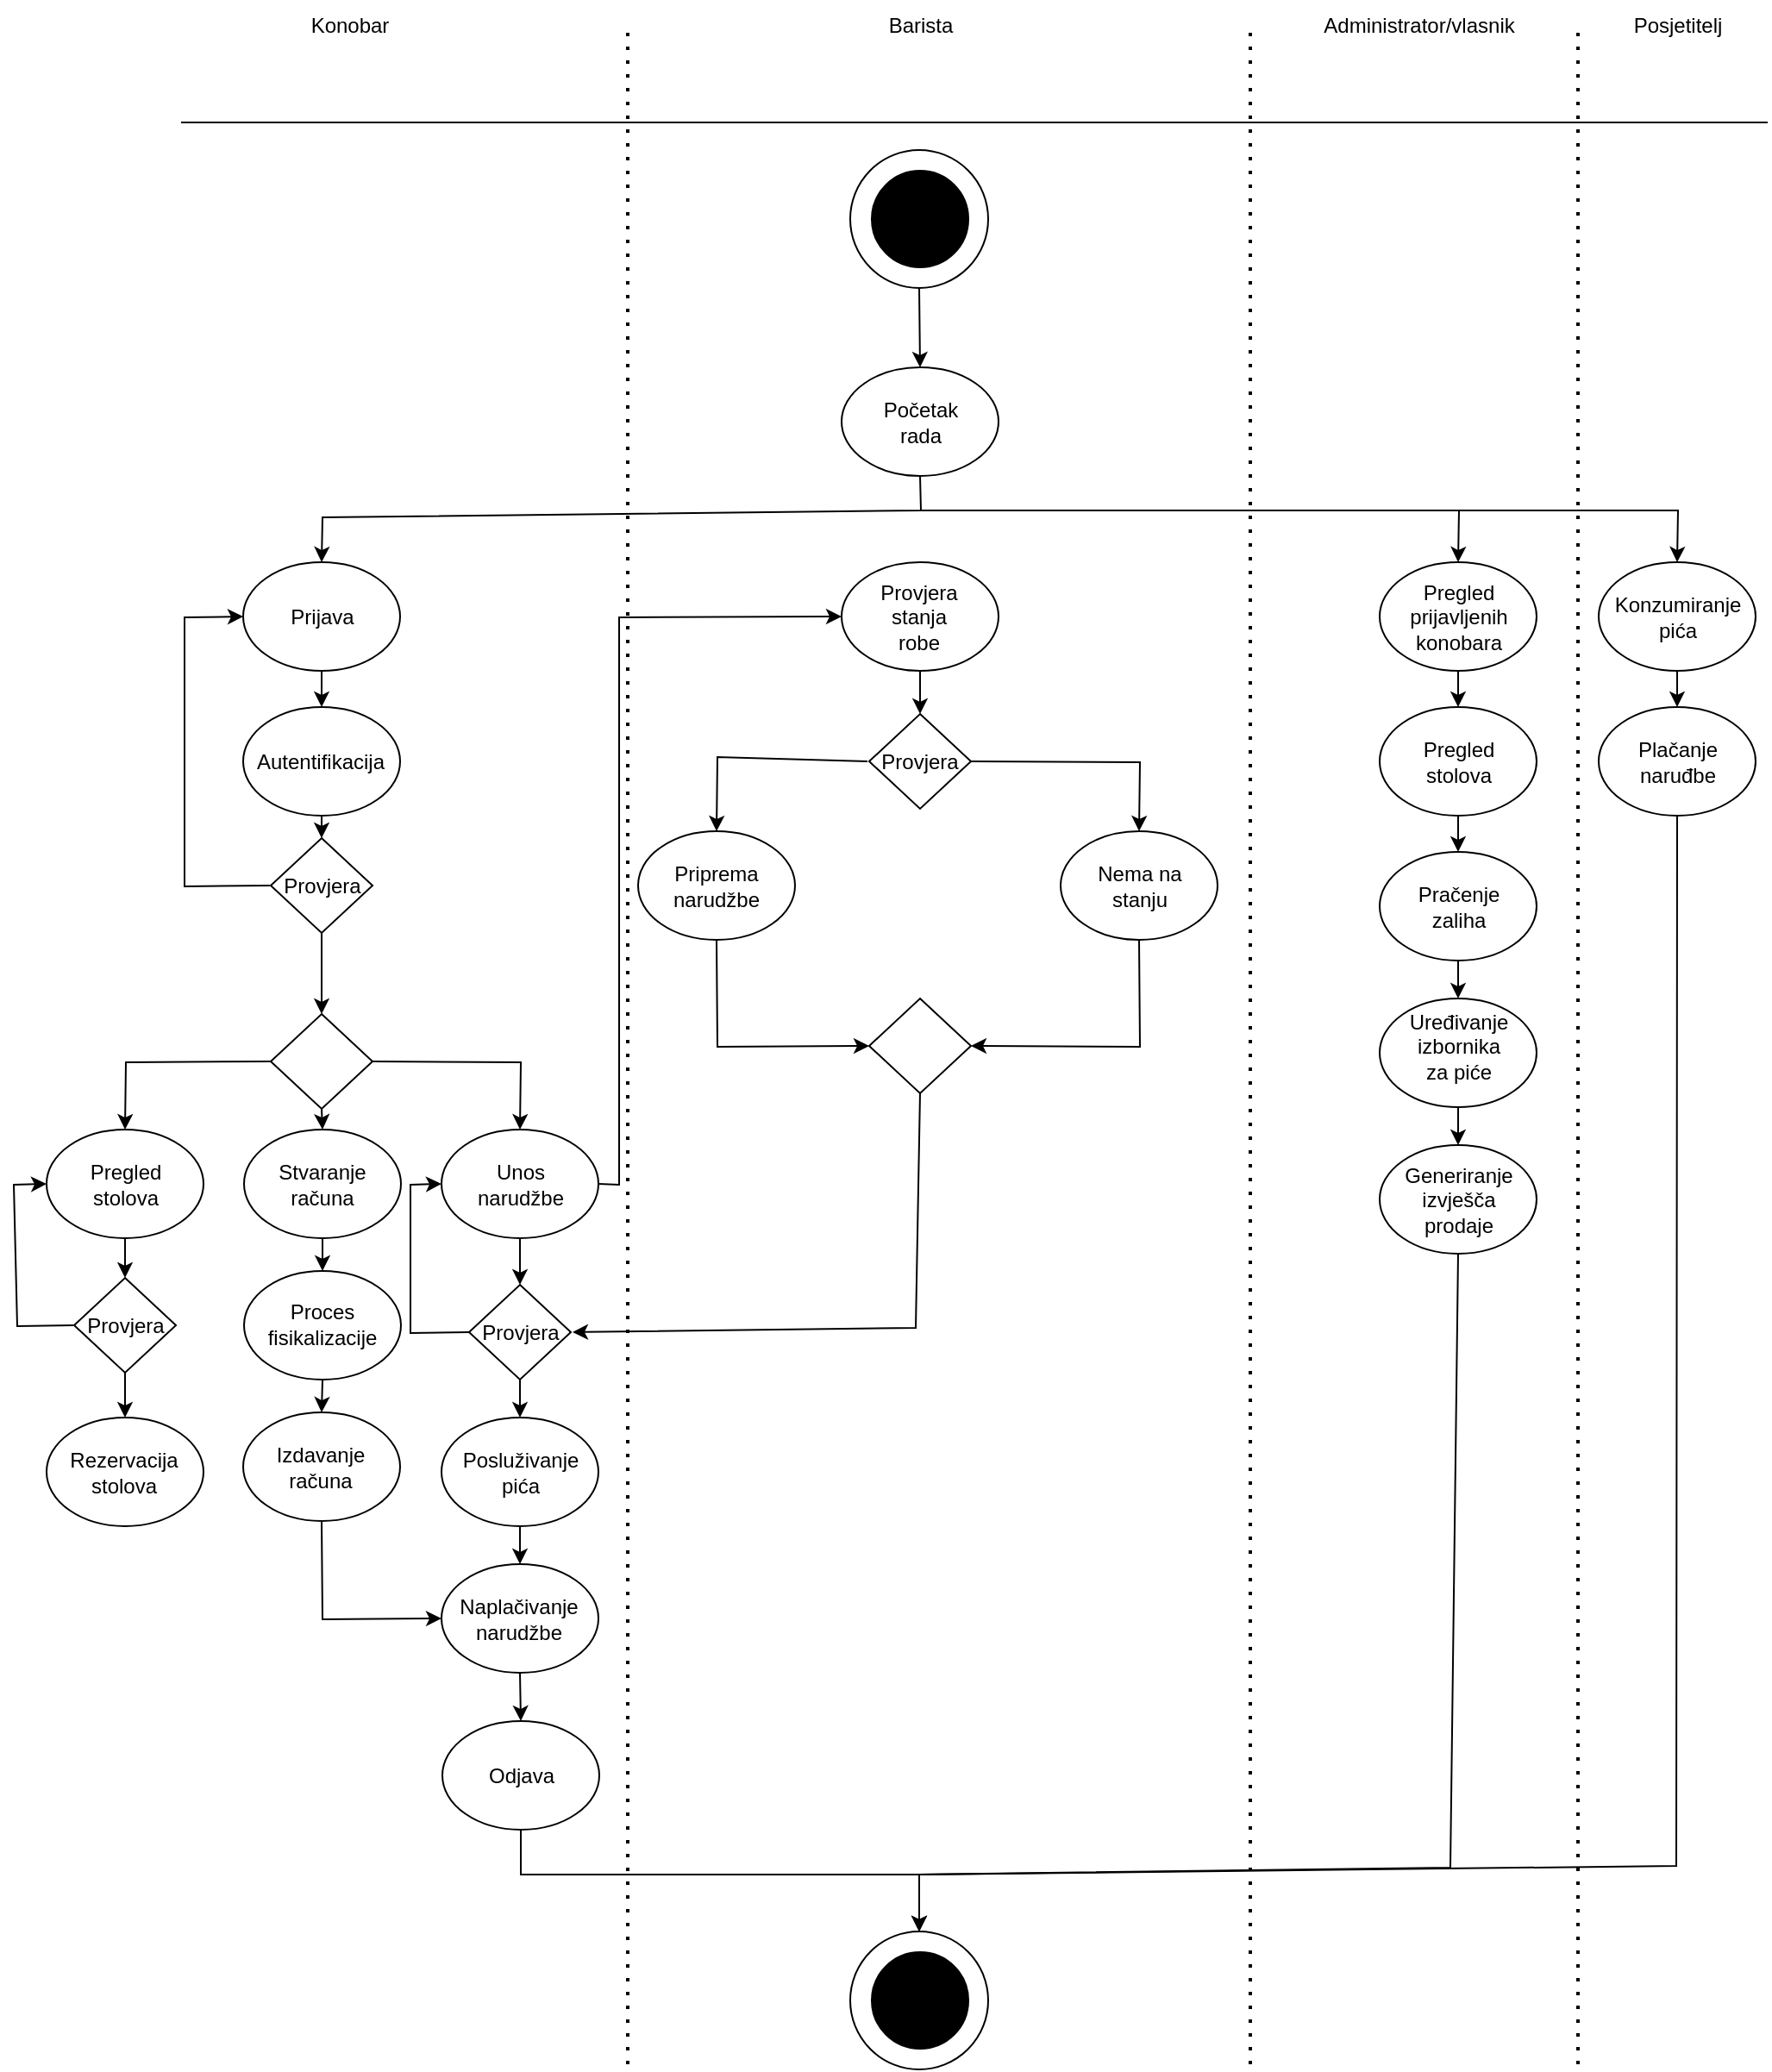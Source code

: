 <mxfile version="21.4.0" type="device">
  <diagram name="Page-1" id="nlm-1sGIr4nwv9oytvEL">
    <mxGraphModel dx="2550" dy="1275" grid="0" gridSize="10" guides="1" tooltips="1" connect="1" arrows="1" fold="1" page="0" pageScale="1" pageWidth="850" pageHeight="1100" math="0" shadow="0">
      <root>
        <mxCell id="0" />
        <mxCell id="1" parent="0" />
        <mxCell id="s8Bbh4PO7otfyi1uUREb-1" value="" style="ellipse;whiteSpace=wrap;html=1;" parent="1" vertex="1">
          <mxGeometry x="380" y="2" width="91" height="63" as="geometry" />
        </mxCell>
        <mxCell id="s8Bbh4PO7otfyi1uUREb-2" value="Početak rada" style="text;html=1;strokeColor=none;fillColor=none;align=center;verticalAlign=middle;whiteSpace=wrap;rounded=0;" parent="1" vertex="1">
          <mxGeometry x="395.5" y="18.5" width="60" height="30" as="geometry" />
        </mxCell>
        <mxCell id="s8Bbh4PO7otfyi1uUREb-3" value="" style="ellipse;whiteSpace=wrap;html=1;" parent="1" vertex="1">
          <mxGeometry x="148" y="444" width="91" height="63" as="geometry" />
        </mxCell>
        <mxCell id="s8Bbh4PO7otfyi1uUREb-4" value="" style="ellipse;whiteSpace=wrap;html=1;" parent="1" vertex="1">
          <mxGeometry x="148" y="611" width="91" height="63" as="geometry" />
        </mxCell>
        <mxCell id="s8Bbh4PO7otfyi1uUREb-5" value="" style="ellipse;whiteSpace=wrap;html=1;" parent="1" vertex="1">
          <mxGeometry x="33" y="115" width="91" height="63" as="geometry" />
        </mxCell>
        <mxCell id="s8Bbh4PO7otfyi1uUREb-6" value="" style="ellipse;whiteSpace=wrap;html=1;" parent="1" vertex="1">
          <mxGeometry x="33" y="199" width="91" height="63" as="geometry" />
        </mxCell>
        <mxCell id="s8Bbh4PO7otfyi1uUREb-7" value="" style="rhombus;whiteSpace=wrap;html=1;" parent="1" vertex="1">
          <mxGeometry x="49" y="275" width="59" height="55" as="geometry" />
        </mxCell>
        <mxCell id="s8Bbh4PO7otfyi1uUREb-8" value="Provjera" style="text;html=1;strokeColor=none;fillColor=none;align=center;verticalAlign=middle;whiteSpace=wrap;rounded=0;" parent="1" vertex="1">
          <mxGeometry x="48.5" y="287.5" width="60" height="30" as="geometry" />
        </mxCell>
        <mxCell id="s8Bbh4PO7otfyi1uUREb-9" value="" style="rhombus;whiteSpace=wrap;html=1;" parent="1" vertex="1">
          <mxGeometry x="164" y="534" width="59" height="55" as="geometry" />
        </mxCell>
        <mxCell id="s8Bbh4PO7otfyi1uUREb-10" value="" style="ellipse;whiteSpace=wrap;html=1;" parent="1" vertex="1">
          <mxGeometry x="33.5" y="444" width="91" height="63" as="geometry" />
        </mxCell>
        <mxCell id="s8Bbh4PO7otfyi1uUREb-11" value="" style="rhombus;whiteSpace=wrap;html=1;" parent="1" vertex="1">
          <mxGeometry x="49" y="377" width="59" height="55" as="geometry" />
        </mxCell>
        <mxCell id="s8Bbh4PO7otfyi1uUREb-12" value="" style="ellipse;whiteSpace=wrap;html=1;" parent="1" vertex="1">
          <mxGeometry x="148" y="696" width="91" height="63" as="geometry" />
        </mxCell>
        <mxCell id="s8Bbh4PO7otfyi1uUREb-13" value="" style="ellipse;whiteSpace=wrap;html=1;" parent="1" vertex="1">
          <mxGeometry x="-81" y="611" width="91" height="63" as="geometry" />
        </mxCell>
        <mxCell id="s8Bbh4PO7otfyi1uUREb-14" value="" style="ellipse;whiteSpace=wrap;html=1;" parent="1" vertex="1">
          <mxGeometry x="33.5" y="526" width="91" height="63" as="geometry" />
        </mxCell>
        <mxCell id="s8Bbh4PO7otfyi1uUREb-15" value="" style="rhombus;whiteSpace=wrap;html=1;" parent="1" vertex="1">
          <mxGeometry x="-65" y="530" width="59" height="55" as="geometry" />
        </mxCell>
        <mxCell id="s8Bbh4PO7otfyi1uUREb-17" value="" style="ellipse;whiteSpace=wrap;html=1;" parent="1" vertex="1">
          <mxGeometry x="-81" y="444" width="91" height="63" as="geometry" />
        </mxCell>
        <mxCell id="s8Bbh4PO7otfyi1uUREb-18" value="" style="ellipse;whiteSpace=wrap;html=1;" parent="1" vertex="1">
          <mxGeometry x="33" y="608" width="91" height="63" as="geometry" />
        </mxCell>
        <mxCell id="s8Bbh4PO7otfyi1uUREb-19" value="Prijava" style="text;html=1;strokeColor=none;fillColor=none;align=center;verticalAlign=middle;whiteSpace=wrap;rounded=0;" parent="1" vertex="1">
          <mxGeometry x="49" y="131.5" width="60" height="30" as="geometry" />
        </mxCell>
        <mxCell id="s8Bbh4PO7otfyi1uUREb-20" value="Autentifikacija" style="text;html=1;strokeColor=none;fillColor=none;align=center;verticalAlign=middle;whiteSpace=wrap;rounded=0;" parent="1" vertex="1">
          <mxGeometry x="48" y="215.5" width="60" height="30" as="geometry" />
        </mxCell>
        <mxCell id="s8Bbh4PO7otfyi1uUREb-21" value="" style="endArrow=classic;html=1;rounded=0;exitX=0;exitY=0.5;exitDx=0;exitDy=0;entryX=0;entryY=0.5;entryDx=0;entryDy=0;" parent="1" source="s8Bbh4PO7otfyi1uUREb-8" target="s8Bbh4PO7otfyi1uUREb-5" edge="1">
          <mxGeometry width="50" height="50" relative="1" as="geometry">
            <mxPoint x="373" y="182" as="sourcePoint" />
            <mxPoint x="423" y="132" as="targetPoint" />
            <Array as="points">
              <mxPoint x="-1" y="303" />
              <mxPoint x="-1" y="147" />
            </Array>
          </mxGeometry>
        </mxCell>
        <mxCell id="s8Bbh4PO7otfyi1uUREb-22" value="" style="endArrow=classic;html=1;rounded=0;exitX=0.5;exitY=1;exitDx=0;exitDy=0;entryX=0.5;entryY=0;entryDx=0;entryDy=0;" parent="1" source="s8Bbh4PO7otfyi1uUREb-5" target="s8Bbh4PO7otfyi1uUREb-6" edge="1">
          <mxGeometry width="50" height="50" relative="1" as="geometry">
            <mxPoint x="373" y="382" as="sourcePoint" />
            <mxPoint x="423" y="332" as="targetPoint" />
          </mxGeometry>
        </mxCell>
        <mxCell id="s8Bbh4PO7otfyi1uUREb-25" value="" style="endArrow=classic;html=1;rounded=0;exitX=0.5;exitY=1;exitDx=0;exitDy=0;entryX=0.5;entryY=0;entryDx=0;entryDy=0;" parent="1" source="s8Bbh4PO7otfyi1uUREb-6" target="s8Bbh4PO7otfyi1uUREb-7" edge="1">
          <mxGeometry width="50" height="50" relative="1" as="geometry">
            <mxPoint x="237" y="305" as="sourcePoint" />
            <mxPoint x="287" y="255" as="targetPoint" />
          </mxGeometry>
        </mxCell>
        <mxCell id="s8Bbh4PO7otfyi1uUREb-26" value="" style="endArrow=classic;html=1;rounded=0;exitX=0.5;exitY=1;exitDx=0;exitDy=0;entryX=0.5;entryY=0;entryDx=0;entryDy=0;" parent="1" source="s8Bbh4PO7otfyi1uUREb-7" target="s8Bbh4PO7otfyi1uUREb-11" edge="1">
          <mxGeometry width="50" height="50" relative="1" as="geometry">
            <mxPoint x="383" y="392" as="sourcePoint" />
            <mxPoint x="433" y="342" as="targetPoint" />
          </mxGeometry>
        </mxCell>
        <mxCell id="s8Bbh4PO7otfyi1uUREb-27" value="" style="endArrow=classic;html=1;rounded=0;exitX=1;exitY=0.5;exitDx=0;exitDy=0;entryX=0.5;entryY=0;entryDx=0;entryDy=0;" parent="1" source="s8Bbh4PO7otfyi1uUREb-11" target="s8Bbh4PO7otfyi1uUREb-3" edge="1">
          <mxGeometry width="50" height="50" relative="1" as="geometry">
            <mxPoint x="373" y="582" as="sourcePoint" />
            <mxPoint x="238" y="414" as="targetPoint" />
            <Array as="points">
              <mxPoint x="194" y="405" />
            </Array>
          </mxGeometry>
        </mxCell>
        <mxCell id="s8Bbh4PO7otfyi1uUREb-28" value="Unos narudžbe" style="text;html=1;strokeColor=none;fillColor=none;align=center;verticalAlign=middle;whiteSpace=wrap;rounded=0;" parent="1" vertex="1">
          <mxGeometry x="164" y="460.5" width="60" height="30" as="geometry" />
        </mxCell>
        <mxCell id="s8Bbh4PO7otfyi1uUREb-29" value="" style="endArrow=classic;html=1;rounded=0;exitX=0.5;exitY=1;exitDx=0;exitDy=0;entryX=0.5;entryY=0;entryDx=0;entryDy=0;" parent="1" source="s8Bbh4PO7otfyi1uUREb-3" target="s8Bbh4PO7otfyi1uUREb-9" edge="1">
          <mxGeometry width="50" height="50" relative="1" as="geometry">
            <mxPoint x="373" y="582" as="sourcePoint" />
            <mxPoint x="423" y="532" as="targetPoint" />
          </mxGeometry>
        </mxCell>
        <mxCell id="s8Bbh4PO7otfyi1uUREb-30" value="" style="endArrow=classic;html=1;rounded=0;exitX=0;exitY=0.5;exitDx=0;exitDy=0;entryX=0;entryY=0.5;entryDx=0;entryDy=0;" parent="1" source="s8Bbh4PO7otfyi1uUREb-9" target="s8Bbh4PO7otfyi1uUREb-3" edge="1">
          <mxGeometry width="50" height="50" relative="1" as="geometry">
            <mxPoint x="373" y="582" as="sourcePoint" />
            <mxPoint x="423" y="532" as="targetPoint" />
            <Array as="points">
              <mxPoint x="130" y="562" />
              <mxPoint x="130" y="476" />
            </Array>
          </mxGeometry>
        </mxCell>
        <mxCell id="s8Bbh4PO7otfyi1uUREb-31" value="Provjera" style="text;html=1;strokeColor=none;fillColor=none;align=center;verticalAlign=middle;whiteSpace=wrap;rounded=0;" parent="1" vertex="1">
          <mxGeometry x="164" y="546.5" width="60" height="30" as="geometry" />
        </mxCell>
        <mxCell id="s8Bbh4PO7otfyi1uUREb-32" value="Naplačivanje narudžbe" style="text;html=1;strokeColor=none;fillColor=none;align=center;verticalAlign=middle;whiteSpace=wrap;rounded=0;" parent="1" vertex="1">
          <mxGeometry x="163" y="712.5" width="60" height="30" as="geometry" />
        </mxCell>
        <mxCell id="s8Bbh4PO7otfyi1uUREb-33" value="Posluživanje pića" style="text;html=1;strokeColor=none;fillColor=none;align=center;verticalAlign=middle;whiteSpace=wrap;rounded=0;" parent="1" vertex="1">
          <mxGeometry x="163.5" y="627.5" width="60" height="30" as="geometry" />
        </mxCell>
        <mxCell id="s8Bbh4PO7otfyi1uUREb-34" value="" style="endArrow=classic;html=1;rounded=0;exitX=0.5;exitY=1;exitDx=0;exitDy=0;entryX=0.5;entryY=0;entryDx=0;entryDy=0;" parent="1" source="s8Bbh4PO7otfyi1uUREb-9" target="s8Bbh4PO7otfyi1uUREb-4" edge="1">
          <mxGeometry width="50" height="50" relative="1" as="geometry">
            <mxPoint x="373" y="582" as="sourcePoint" />
            <mxPoint x="423" y="532" as="targetPoint" />
          </mxGeometry>
        </mxCell>
        <mxCell id="s8Bbh4PO7otfyi1uUREb-35" value="" style="endArrow=classic;html=1;rounded=0;exitX=0.5;exitY=1;exitDx=0;exitDy=0;entryX=0.5;entryY=0;entryDx=0;entryDy=0;" parent="1" source="s8Bbh4PO7otfyi1uUREb-11" target="s8Bbh4PO7otfyi1uUREb-10" edge="1">
          <mxGeometry width="50" height="50" relative="1" as="geometry">
            <mxPoint x="383" y="592" as="sourcePoint" />
            <mxPoint x="433" y="542" as="targetPoint" />
          </mxGeometry>
        </mxCell>
        <mxCell id="s8Bbh4PO7otfyi1uUREb-36" value="" style="endArrow=classic;html=1;rounded=0;exitX=0.5;exitY=1;exitDx=0;exitDy=0;entryX=0.5;entryY=0;entryDx=0;entryDy=0;" parent="1" source="s8Bbh4PO7otfyi1uUREb-4" target="s8Bbh4PO7otfyi1uUREb-12" edge="1">
          <mxGeometry width="50" height="50" relative="1" as="geometry">
            <mxPoint x="393" y="602" as="sourcePoint" />
            <mxPoint x="443" y="552" as="targetPoint" />
          </mxGeometry>
        </mxCell>
        <mxCell id="s8Bbh4PO7otfyi1uUREb-37" value="" style="endArrow=classic;html=1;rounded=0;exitX=0.5;exitY=1;exitDx=0;exitDy=0;" parent="1" source="s8Bbh4PO7otfyi1uUREb-10" target="s8Bbh4PO7otfyi1uUREb-14" edge="1">
          <mxGeometry width="50" height="50" relative="1" as="geometry">
            <mxPoint x="373" y="582" as="sourcePoint" />
            <mxPoint x="423" y="532" as="targetPoint" />
          </mxGeometry>
        </mxCell>
        <mxCell id="s8Bbh4PO7otfyi1uUREb-38" value="" style="endArrow=classic;html=1;rounded=0;exitX=0.5;exitY=1;exitDx=0;exitDy=0;entryX=0.5;entryY=0;entryDx=0;entryDy=0;" parent="1" source="s8Bbh4PO7otfyi1uUREb-14" target="s8Bbh4PO7otfyi1uUREb-18" edge="1">
          <mxGeometry width="50" height="50" relative="1" as="geometry">
            <mxPoint x="383" y="592" as="sourcePoint" />
            <mxPoint x="433" y="542" as="targetPoint" />
          </mxGeometry>
        </mxCell>
        <mxCell id="s8Bbh4PO7otfyi1uUREb-39" value="Izdavanje računa" style="text;html=1;strokeColor=none;fillColor=none;align=center;verticalAlign=middle;whiteSpace=wrap;rounded=0;" parent="1" vertex="1">
          <mxGeometry x="48" y="624.5" width="60" height="30" as="geometry" />
        </mxCell>
        <mxCell id="s8Bbh4PO7otfyi1uUREb-40" value="Stvaranje računa" style="text;html=1;strokeColor=none;fillColor=none;align=center;verticalAlign=middle;whiteSpace=wrap;rounded=0;" parent="1" vertex="1">
          <mxGeometry x="49" y="460.5" width="60" height="30" as="geometry" />
        </mxCell>
        <mxCell id="s8Bbh4PO7otfyi1uUREb-41" value="Proces fisikalizacije" style="text;html=1;strokeColor=none;fillColor=none;align=center;verticalAlign=middle;whiteSpace=wrap;rounded=0;" parent="1" vertex="1">
          <mxGeometry x="49" y="542" width="60" height="30" as="geometry" />
        </mxCell>
        <mxCell id="s8Bbh4PO7otfyi1uUREb-42" value="Pregled stolova" style="text;html=1;strokeColor=none;fillColor=none;align=center;verticalAlign=middle;whiteSpace=wrap;rounded=0;" parent="1" vertex="1">
          <mxGeometry x="-65" y="460.5" width="60" height="30" as="geometry" />
        </mxCell>
        <mxCell id="s8Bbh4PO7otfyi1uUREb-43" value="Provjera" style="text;html=1;strokeColor=none;fillColor=none;align=center;verticalAlign=middle;whiteSpace=wrap;rounded=0;" parent="1" vertex="1">
          <mxGeometry x="-65.5" y="542.5" width="60" height="30" as="geometry" />
        </mxCell>
        <mxCell id="s8Bbh4PO7otfyi1uUREb-45" value="Rezervacija stolova" style="text;html=1;strokeColor=none;fillColor=none;align=center;verticalAlign=middle;whiteSpace=wrap;rounded=0;" parent="1" vertex="1">
          <mxGeometry x="-66" y="627.5" width="60" height="30" as="geometry" />
        </mxCell>
        <mxCell id="s8Bbh4PO7otfyi1uUREb-46" value="" style="endArrow=classic;html=1;rounded=0;exitX=0;exitY=0.5;exitDx=0;exitDy=0;entryX=0.5;entryY=0;entryDx=0;entryDy=0;" parent="1" source="s8Bbh4PO7otfyi1uUREb-11" target="s8Bbh4PO7otfyi1uUREb-17" edge="1">
          <mxGeometry width="50" height="50" relative="1" as="geometry">
            <mxPoint x="373" y="582" as="sourcePoint" />
            <mxPoint x="423" y="532" as="targetPoint" />
            <Array as="points">
              <mxPoint x="-35" y="405" />
            </Array>
          </mxGeometry>
        </mxCell>
        <mxCell id="s8Bbh4PO7otfyi1uUREb-47" value="" style="endArrow=classic;html=1;rounded=0;exitX=0.5;exitY=1;exitDx=0;exitDy=0;entryX=0.5;entryY=0;entryDx=0;entryDy=0;" parent="1" source="s8Bbh4PO7otfyi1uUREb-17" target="s8Bbh4PO7otfyi1uUREb-15" edge="1">
          <mxGeometry width="50" height="50" relative="1" as="geometry">
            <mxPoint x="373" y="582" as="sourcePoint" />
            <mxPoint x="423" y="532" as="targetPoint" />
          </mxGeometry>
        </mxCell>
        <mxCell id="s8Bbh4PO7otfyi1uUREb-48" value="" style="endArrow=classic;html=1;rounded=0;exitX=0.5;exitY=1;exitDx=0;exitDy=0;entryX=0.5;entryY=0;entryDx=0;entryDy=0;" parent="1" source="s8Bbh4PO7otfyi1uUREb-15" target="s8Bbh4PO7otfyi1uUREb-13" edge="1">
          <mxGeometry width="50" height="50" relative="1" as="geometry">
            <mxPoint x="373" y="582" as="sourcePoint" />
            <mxPoint x="423" y="532" as="targetPoint" />
          </mxGeometry>
        </mxCell>
        <mxCell id="s8Bbh4PO7otfyi1uUREb-49" value="" style="endArrow=classic;html=1;rounded=0;exitX=0;exitY=0.5;exitDx=0;exitDy=0;entryX=0;entryY=0.5;entryDx=0;entryDy=0;" parent="1" source="s8Bbh4PO7otfyi1uUREb-43" target="s8Bbh4PO7otfyi1uUREb-17" edge="1">
          <mxGeometry width="50" height="50" relative="1" as="geometry">
            <mxPoint x="373" y="582" as="sourcePoint" />
            <mxPoint x="423" y="532" as="targetPoint" />
            <Array as="points">
              <mxPoint x="-98" y="558" />
              <mxPoint x="-100" y="476" />
            </Array>
          </mxGeometry>
        </mxCell>
        <mxCell id="s8Bbh4PO7otfyi1uUREb-50" value="" style="endArrow=classic;html=1;rounded=0;exitX=0.5;exitY=1;exitDx=0;exitDy=0;entryX=0;entryY=0.5;entryDx=0;entryDy=0;" parent="1" source="s8Bbh4PO7otfyi1uUREb-18" target="s8Bbh4PO7otfyi1uUREb-12" edge="1">
          <mxGeometry width="50" height="50" relative="1" as="geometry">
            <mxPoint x="243" y="582" as="sourcePoint" />
            <mxPoint x="293" y="532" as="targetPoint" />
            <Array as="points">
              <mxPoint x="79" y="728" />
            </Array>
          </mxGeometry>
        </mxCell>
        <mxCell id="s8Bbh4PO7otfyi1uUREb-51" value="" style="ellipse;whiteSpace=wrap;html=1;" parent="1" vertex="1">
          <mxGeometry x="380" y="115" width="91" height="63" as="geometry" />
        </mxCell>
        <mxCell id="s8Bbh4PO7otfyi1uUREb-52" value="Priprema narudžbe" style="text;html=1;strokeColor=none;fillColor=none;align=center;verticalAlign=middle;whiteSpace=wrap;rounded=0;" parent="1" vertex="1">
          <mxGeometry x="277.5" y="287.5" width="60" height="30" as="geometry" />
        </mxCell>
        <mxCell id="s8Bbh4PO7otfyi1uUREb-53" value="Priprema narudžbe" style="ellipse;whiteSpace=wrap;html=1;" parent="1" vertex="1">
          <mxGeometry x="262" y="271" width="91" height="63" as="geometry" />
        </mxCell>
        <mxCell id="s8Bbh4PO7otfyi1uUREb-54" value="" style="ellipse;whiteSpace=wrap;html=1;" parent="1" vertex="1">
          <mxGeometry x="507" y="271" width="91" height="63" as="geometry" />
        </mxCell>
        <mxCell id="s8Bbh4PO7otfyi1uUREb-55" value="Provjera" style="text;html=1;strokeColor=none;fillColor=none;align=center;verticalAlign=middle;whiteSpace=wrap;rounded=0;" parent="1" vertex="1">
          <mxGeometry x="395" y="215.5" width="60" height="30" as="geometry" />
        </mxCell>
        <mxCell id="s8Bbh4PO7otfyi1uUREb-56" value="Provjera" style="rhombus;whiteSpace=wrap;html=1;" parent="1" vertex="1">
          <mxGeometry x="396" y="203" width="59" height="55" as="geometry" />
        </mxCell>
        <mxCell id="s8Bbh4PO7otfyi1uUREb-57" value="" style="rhombus;whiteSpace=wrap;html=1;" parent="1" vertex="1">
          <mxGeometry x="396" y="368" width="59" height="55" as="geometry" />
        </mxCell>
        <mxCell id="s8Bbh4PO7otfyi1uUREb-58" value="Provjera stanja robe" style="text;html=1;strokeColor=none;fillColor=none;align=center;verticalAlign=middle;whiteSpace=wrap;rounded=0;" parent="1" vertex="1">
          <mxGeometry x="395" y="131.5" width="60" height="30" as="geometry" />
        </mxCell>
        <mxCell id="s8Bbh4PO7otfyi1uUREb-60" value="Nema na stanju" style="text;html=1;strokeColor=none;fillColor=none;align=center;verticalAlign=middle;whiteSpace=wrap;rounded=0;" parent="1" vertex="1">
          <mxGeometry x="522.5" y="287.5" width="60" height="30" as="geometry" />
        </mxCell>
        <mxCell id="s8Bbh4PO7otfyi1uUREb-61" value="" style="endArrow=classic;html=1;rounded=0;exitX=0.5;exitY=1;exitDx=0;exitDy=0;entryX=1;entryY=0.5;entryDx=0;entryDy=0;" parent="1" source="s8Bbh4PO7otfyi1uUREb-57" target="s8Bbh4PO7otfyi1uUREb-31" edge="1">
          <mxGeometry width="50" height="50" relative="1" as="geometry">
            <mxPoint x="243" y="482" as="sourcePoint" />
            <mxPoint x="293" y="432" as="targetPoint" />
            <Array as="points">
              <mxPoint x="423" y="559" />
            </Array>
          </mxGeometry>
        </mxCell>
        <mxCell id="s8Bbh4PO7otfyi1uUREb-62" value="" style="endArrow=classic;html=1;rounded=0;exitX=0.5;exitY=1;exitDx=0;exitDy=0;entryX=0;entryY=0.5;entryDx=0;entryDy=0;" parent="1" source="s8Bbh4PO7otfyi1uUREb-53" target="s8Bbh4PO7otfyi1uUREb-57" edge="1">
          <mxGeometry width="50" height="50" relative="1" as="geometry">
            <mxPoint x="327" y="497" as="sourcePoint" />
            <mxPoint x="377" y="447" as="targetPoint" />
            <Array as="points">
              <mxPoint x="308" y="396" />
            </Array>
          </mxGeometry>
        </mxCell>
        <mxCell id="s8Bbh4PO7otfyi1uUREb-63" value="" style="endArrow=classic;html=1;rounded=0;exitX=0.5;exitY=1;exitDx=0;exitDy=0;entryX=1;entryY=0.5;entryDx=0;entryDy=0;" parent="1" source="s8Bbh4PO7otfyi1uUREb-54" target="s8Bbh4PO7otfyi1uUREb-57" edge="1">
          <mxGeometry width="50" height="50" relative="1" as="geometry">
            <mxPoint x="243" y="482" as="sourcePoint" />
            <mxPoint x="293" y="432" as="targetPoint" />
            <Array as="points">
              <mxPoint x="553" y="396" />
            </Array>
          </mxGeometry>
        </mxCell>
        <mxCell id="s8Bbh4PO7otfyi1uUREb-64" value="" style="endArrow=classic;html=1;rounded=0;exitX=0;exitY=0.5;exitDx=0;exitDy=0;entryX=0.5;entryY=0;entryDx=0;entryDy=0;" parent="1" source="s8Bbh4PO7otfyi1uUREb-55" target="s8Bbh4PO7otfyi1uUREb-53" edge="1">
          <mxGeometry width="50" height="50" relative="1" as="geometry">
            <mxPoint x="243" y="382" as="sourcePoint" />
            <mxPoint x="293" y="332" as="targetPoint" />
            <Array as="points">
              <mxPoint x="308" y="228" />
            </Array>
          </mxGeometry>
        </mxCell>
        <mxCell id="s8Bbh4PO7otfyi1uUREb-65" value="" style="endArrow=classic;html=1;rounded=0;exitX=1;exitY=0.5;exitDx=0;exitDy=0;entryX=0.5;entryY=0;entryDx=0;entryDy=0;" parent="1" source="s8Bbh4PO7otfyi1uUREb-55" target="s8Bbh4PO7otfyi1uUREb-54" edge="1">
          <mxGeometry width="50" height="50" relative="1" as="geometry">
            <mxPoint x="243" y="382" as="sourcePoint" />
            <mxPoint x="293" y="332" as="targetPoint" />
            <Array as="points">
              <mxPoint x="553" y="231" />
            </Array>
          </mxGeometry>
        </mxCell>
        <mxCell id="s8Bbh4PO7otfyi1uUREb-66" value="" style="endArrow=classic;html=1;rounded=0;exitX=0.5;exitY=1;exitDx=0;exitDy=0;entryX=0.5;entryY=0;entryDx=0;entryDy=0;" parent="1" source="s8Bbh4PO7otfyi1uUREb-51" target="s8Bbh4PO7otfyi1uUREb-56" edge="1">
          <mxGeometry width="50" height="50" relative="1" as="geometry">
            <mxPoint x="243" y="282" as="sourcePoint" />
            <mxPoint x="293" y="232" as="targetPoint" />
          </mxGeometry>
        </mxCell>
        <mxCell id="s8Bbh4PO7otfyi1uUREb-67" value="" style="endArrow=classic;html=1;rounded=0;exitX=1;exitY=0.5;exitDx=0;exitDy=0;entryX=0;entryY=0.5;entryDx=0;entryDy=0;" parent="1" source="s8Bbh4PO7otfyi1uUREb-3" target="s8Bbh4PO7otfyi1uUREb-51" edge="1">
          <mxGeometry width="50" height="50" relative="1" as="geometry">
            <mxPoint x="287.5" y="482" as="sourcePoint" />
            <mxPoint x="254" y="86" as="targetPoint" />
            <Array as="points">
              <mxPoint x="251" y="476" />
              <mxPoint x="251" y="147" />
            </Array>
          </mxGeometry>
        </mxCell>
        <mxCell id="s8Bbh4PO7otfyi1uUREb-68" value="" style="ellipse;whiteSpace=wrap;html=1;" parent="1" vertex="1">
          <mxGeometry x="692" y="115" width="91" height="63" as="geometry" />
        </mxCell>
        <mxCell id="s8Bbh4PO7otfyi1uUREb-69" value="" style="ellipse;whiteSpace=wrap;html=1;" parent="1" vertex="1">
          <mxGeometry x="692" y="199" width="91" height="63" as="geometry" />
        </mxCell>
        <mxCell id="s8Bbh4PO7otfyi1uUREb-70" value="" style="ellipse;whiteSpace=wrap;html=1;" parent="1" vertex="1">
          <mxGeometry x="692" y="283" width="91" height="63" as="geometry" />
        </mxCell>
        <mxCell id="s8Bbh4PO7otfyi1uUREb-71" value="" style="ellipse;whiteSpace=wrap;html=1;" parent="1" vertex="1">
          <mxGeometry x="692" y="368" width="91" height="63" as="geometry" />
        </mxCell>
        <mxCell id="s8Bbh4PO7otfyi1uUREb-72" value="" style="ellipse;whiteSpace=wrap;html=1;" parent="1" vertex="1">
          <mxGeometry x="692" y="453" width="91" height="63" as="geometry" />
        </mxCell>
        <mxCell id="s8Bbh4PO7otfyi1uUREb-73" value="" style="ellipse;whiteSpace=wrap;html=1;" parent="1" vertex="1">
          <mxGeometry x="819" y="115" width="91" height="63" as="geometry" />
        </mxCell>
        <mxCell id="s8Bbh4PO7otfyi1uUREb-74" value="" style="ellipse;whiteSpace=wrap;html=1;" parent="1" vertex="1">
          <mxGeometry x="819" y="199" width="91" height="63" as="geometry" />
        </mxCell>
        <mxCell id="s8Bbh4PO7otfyi1uUREb-75" value="Pregled prijavljenih konobara" style="text;html=1;strokeColor=none;fillColor=none;align=center;verticalAlign=middle;whiteSpace=wrap;rounded=0;" parent="1" vertex="1">
          <mxGeometry x="707.5" y="131.5" width="60" height="30" as="geometry" />
        </mxCell>
        <mxCell id="s8Bbh4PO7otfyi1uUREb-76" value="Generiranje izvješča prodaje" style="text;html=1;strokeColor=none;fillColor=none;align=center;verticalAlign=middle;whiteSpace=wrap;rounded=0;" parent="1" vertex="1">
          <mxGeometry x="707.5" y="469.5" width="60" height="30" as="geometry" />
        </mxCell>
        <mxCell id="s8Bbh4PO7otfyi1uUREb-77" value="Pregled stolova" style="text;html=1;strokeColor=none;fillColor=none;align=center;verticalAlign=middle;whiteSpace=wrap;rounded=0;" parent="1" vertex="1">
          <mxGeometry x="707.5" y="215.5" width="60" height="30" as="geometry" />
        </mxCell>
        <mxCell id="s8Bbh4PO7otfyi1uUREb-78" value="Pračenje zaliha" style="text;html=1;strokeColor=none;fillColor=none;align=center;verticalAlign=middle;whiteSpace=wrap;rounded=0;" parent="1" vertex="1">
          <mxGeometry x="707.5" y="300" width="60" height="30" as="geometry" />
        </mxCell>
        <mxCell id="s8Bbh4PO7otfyi1uUREb-79" value="Uređivanje izbornika za piće" style="text;html=1;strokeColor=none;fillColor=none;align=center;verticalAlign=middle;whiteSpace=wrap;rounded=0;" parent="1" vertex="1">
          <mxGeometry x="707.5" y="380.5" width="60" height="30" as="geometry" />
        </mxCell>
        <mxCell id="s8Bbh4PO7otfyi1uUREb-80" value="Konzumiranje pića" style="text;html=1;strokeColor=none;fillColor=none;align=center;verticalAlign=middle;whiteSpace=wrap;rounded=0;" parent="1" vertex="1">
          <mxGeometry x="834.5" y="131.5" width="60" height="30" as="geometry" />
        </mxCell>
        <mxCell id="s8Bbh4PO7otfyi1uUREb-81" value="Plačanje naruđbe" style="text;html=1;strokeColor=none;fillColor=none;align=center;verticalAlign=middle;whiteSpace=wrap;rounded=0;" parent="1" vertex="1">
          <mxGeometry x="834.5" y="215.5" width="60" height="30" as="geometry" />
        </mxCell>
        <mxCell id="s8Bbh4PO7otfyi1uUREb-82" value="" style="endArrow=classic;html=1;rounded=0;exitX=0.5;exitY=1;exitDx=0;exitDy=0;entryX=0.5;entryY=0;entryDx=0;entryDy=0;" parent="1" source="s8Bbh4PO7otfyi1uUREb-1" target="s8Bbh4PO7otfyi1uUREb-5" edge="1">
          <mxGeometry width="50" height="50" relative="1" as="geometry">
            <mxPoint x="592" y="76" as="sourcePoint" />
            <mxPoint x="896.5" y="37" as="targetPoint" />
            <Array as="points">
              <mxPoint x="426" y="85" />
              <mxPoint x="79" y="89" />
            </Array>
          </mxGeometry>
        </mxCell>
        <mxCell id="s8Bbh4PO7otfyi1uUREb-83" value="" style="endArrow=classic;html=1;rounded=0;exitX=0.5;exitY=1;exitDx=0;exitDy=0;entryX=0.5;entryY=0;entryDx=0;entryDy=0;" parent="1" source="s8Bbh4PO7otfyi1uUREb-68" target="s8Bbh4PO7otfyi1uUREb-69" edge="1">
          <mxGeometry width="50" height="50" relative="1" as="geometry">
            <mxPoint x="579" y="176" as="sourcePoint" />
            <mxPoint x="629" y="126" as="targetPoint" />
          </mxGeometry>
        </mxCell>
        <mxCell id="s8Bbh4PO7otfyi1uUREb-84" value="" style="endArrow=classic;html=1;rounded=0;exitX=0.5;exitY=1;exitDx=0;exitDy=0;entryX=0.5;entryY=0;entryDx=0;entryDy=0;" parent="1" source="s8Bbh4PO7otfyi1uUREb-69" target="s8Bbh4PO7otfyi1uUREb-70" edge="1">
          <mxGeometry width="50" height="50" relative="1" as="geometry">
            <mxPoint x="477" y="192" as="sourcePoint" />
            <mxPoint x="527" y="142" as="targetPoint" />
          </mxGeometry>
        </mxCell>
        <mxCell id="s8Bbh4PO7otfyi1uUREb-85" value="" style="endArrow=classic;html=1;rounded=0;exitX=0.5;exitY=1;exitDx=0;exitDy=0;entryX=0.5;entryY=0;entryDx=0;entryDy=0;" parent="1" source="s8Bbh4PO7otfyi1uUREb-70" target="s8Bbh4PO7otfyi1uUREb-71" edge="1">
          <mxGeometry width="50" height="50" relative="1" as="geometry">
            <mxPoint x="477" y="192" as="sourcePoint" />
            <mxPoint x="527" y="142" as="targetPoint" />
          </mxGeometry>
        </mxCell>
        <mxCell id="s8Bbh4PO7otfyi1uUREb-86" value="" style="endArrow=classic;html=1;rounded=0;exitX=0.5;exitY=1;exitDx=0;exitDy=0;entryX=0.5;entryY=0;entryDx=0;entryDy=0;" parent="1" source="s8Bbh4PO7otfyi1uUREb-71" target="s8Bbh4PO7otfyi1uUREb-72" edge="1">
          <mxGeometry width="50" height="50" relative="1" as="geometry">
            <mxPoint x="477" y="192" as="sourcePoint" />
            <mxPoint x="527" y="142" as="targetPoint" />
          </mxGeometry>
        </mxCell>
        <mxCell id="s8Bbh4PO7otfyi1uUREb-87" value="" style="endArrow=classic;html=1;rounded=0;exitX=0.5;exitY=1;exitDx=0;exitDy=0;entryX=0.5;entryY=0;entryDx=0;entryDy=0;" parent="1" source="s8Bbh4PO7otfyi1uUREb-73" target="s8Bbh4PO7otfyi1uUREb-74" edge="1">
          <mxGeometry width="50" height="50" relative="1" as="geometry">
            <mxPoint x="477" y="192" as="sourcePoint" />
            <mxPoint x="527" y="142" as="targetPoint" />
          </mxGeometry>
        </mxCell>
        <mxCell id="s8Bbh4PO7otfyi1uUREb-88" value="" style="endArrow=classic;html=1;rounded=0;entryX=0.5;entryY=0;entryDx=0;entryDy=0;" parent="1" target="s8Bbh4PO7otfyi1uUREb-73" edge="1">
          <mxGeometry width="50" height="50" relative="1" as="geometry">
            <mxPoint x="426" y="85" as="sourcePoint" />
            <mxPoint x="527" y="142" as="targetPoint" />
            <Array as="points">
              <mxPoint x="865" y="85" />
            </Array>
          </mxGeometry>
        </mxCell>
        <mxCell id="s8Bbh4PO7otfyi1uUREb-89" value="" style="endArrow=classic;html=1;rounded=0;entryX=0.5;entryY=0;entryDx=0;entryDy=0;" parent="1" target="s8Bbh4PO7otfyi1uUREb-68" edge="1">
          <mxGeometry width="50" height="50" relative="1" as="geometry">
            <mxPoint x="738" y="85" as="sourcePoint" />
            <mxPoint x="736" y="82" as="targetPoint" />
          </mxGeometry>
        </mxCell>
        <mxCell id="s8Bbh4PO7otfyi1uUREb-93" value="" style="ellipse;whiteSpace=wrap;html=1;aspect=fixed;" parent="1" vertex="1">
          <mxGeometry x="385" y="909" width="80" height="80" as="geometry" />
        </mxCell>
        <mxCell id="s8Bbh4PO7otfyi1uUREb-94" value="" style="ellipse;whiteSpace=wrap;html=1;aspect=fixed;fillColor=#000000;" parent="1" vertex="1">
          <mxGeometry x="397.5" y="921" width="56" height="56" as="geometry" />
        </mxCell>
        <mxCell id="s8Bbh4PO7otfyi1uUREb-95" value="" style="ellipse;whiteSpace=wrap;html=1;aspect=fixed;" parent="1" vertex="1">
          <mxGeometry x="385" y="-124" width="80" height="80" as="geometry" />
        </mxCell>
        <mxCell id="s8Bbh4PO7otfyi1uUREb-96" value="" style="ellipse;whiteSpace=wrap;html=1;aspect=fixed;fillColor=#000000;" parent="1" vertex="1">
          <mxGeometry x="397.5" y="-112" width="56" height="56" as="geometry" />
        </mxCell>
        <mxCell id="s8Bbh4PO7otfyi1uUREb-97" value="" style="endArrow=classic;html=1;rounded=0;exitX=0.5;exitY=1;exitDx=0;exitDy=0;entryX=0.5;entryY=0;entryDx=0;entryDy=0;" parent="1" source="s8Bbh4PO7otfyi1uUREb-12" target="s8Bbh4PO7otfyi1uUREb-99" edge="1">
          <mxGeometry width="50" height="50" relative="1" as="geometry">
            <mxPoint x="516" y="726.5" as="sourcePoint" />
            <mxPoint x="758" y="654.5" as="targetPoint" />
          </mxGeometry>
        </mxCell>
        <mxCell id="s8Bbh4PO7otfyi1uUREb-98" value="Odjava" style="text;html=1;strokeColor=none;fillColor=none;align=center;verticalAlign=middle;whiteSpace=wrap;rounded=0;" parent="1" vertex="1">
          <mxGeometry x="164" y="803.5" width="60" height="30" as="geometry" />
        </mxCell>
        <mxCell id="s8Bbh4PO7otfyi1uUREb-99" value="Odjava" style="ellipse;whiteSpace=wrap;html=1;" parent="1" vertex="1">
          <mxGeometry x="148.5" y="787" width="91" height="63" as="geometry" />
        </mxCell>
        <mxCell id="s8Bbh4PO7otfyi1uUREb-100" value="" style="endArrow=classic;html=1;rounded=0;exitX=0.5;exitY=1;exitDx=0;exitDy=0;entryX=0.5;entryY=0;entryDx=0;entryDy=0;" parent="1" source="s8Bbh4PO7otfyi1uUREb-99" target="s8Bbh4PO7otfyi1uUREb-93" edge="1">
          <mxGeometry width="50" height="50" relative="1" as="geometry">
            <mxPoint x="418" y="789" as="sourcePoint" />
            <mxPoint x="468" y="739" as="targetPoint" />
            <Array as="points">
              <mxPoint x="194" y="876" />
              <mxPoint x="425" y="876" />
            </Array>
          </mxGeometry>
        </mxCell>
        <mxCell id="s8Bbh4PO7otfyi1uUREb-101" value="" style="endArrow=classic;html=1;rounded=0;exitX=0.5;exitY=1;exitDx=0;exitDy=0;entryX=0.5;entryY=0;entryDx=0;entryDy=0;" parent="1" source="s8Bbh4PO7otfyi1uUREb-95" target="s8Bbh4PO7otfyi1uUREb-1" edge="1">
          <mxGeometry width="50" height="50" relative="1" as="geometry">
            <mxPoint x="418" y="89" as="sourcePoint" />
            <mxPoint x="468" y="39" as="targetPoint" />
          </mxGeometry>
        </mxCell>
        <mxCell id="s8Bbh4PO7otfyi1uUREb-102" value="" style="endArrow=classic;html=1;rounded=0;exitX=0.5;exitY=1;exitDx=0;exitDy=0;entryX=0.5;entryY=0;entryDx=0;entryDy=0;" parent="1" source="s8Bbh4PO7otfyi1uUREb-72" target="s8Bbh4PO7otfyi1uUREb-93" edge="1">
          <mxGeometry width="50" height="50" relative="1" as="geometry">
            <mxPoint x="356" y="703" as="sourcePoint" />
            <mxPoint x="406" y="653" as="targetPoint" />
            <Array as="points">
              <mxPoint x="733" y="872" />
              <mxPoint x="425" y="876" />
            </Array>
          </mxGeometry>
        </mxCell>
        <mxCell id="s8Bbh4PO7otfyi1uUREb-103" value="" style="endArrow=classic;html=1;rounded=0;entryX=0.5;entryY=0;entryDx=0;entryDy=0;exitX=0.5;exitY=1;exitDx=0;exitDy=0;" parent="1" source="s8Bbh4PO7otfyi1uUREb-74" target="s8Bbh4PO7otfyi1uUREb-93" edge="1">
          <mxGeometry width="50" height="50" relative="1" as="geometry">
            <mxPoint x="930" y="473" as="sourcePoint" />
            <mxPoint x="315" y="679" as="targetPoint" />
            <Array as="points">
              <mxPoint x="864" y="871" />
              <mxPoint x="425" y="876" />
            </Array>
          </mxGeometry>
        </mxCell>
        <mxCell id="Z4DtEgp4DezRD4r1cl_n-1" value="" style="endArrow=none;dashed=1;html=1;dashPattern=1 3;strokeWidth=2;rounded=0;" edge="1" parent="1">
          <mxGeometry width="50" height="50" relative="1" as="geometry">
            <mxPoint x="256" y="986" as="sourcePoint" />
            <mxPoint x="256" y="-195" as="targetPoint" />
          </mxGeometry>
        </mxCell>
        <mxCell id="Z4DtEgp4DezRD4r1cl_n-2" value="" style="endArrow=none;dashed=1;html=1;dashPattern=1 3;strokeWidth=2;rounded=0;" edge="1" parent="1">
          <mxGeometry width="50" height="50" relative="1" as="geometry">
            <mxPoint x="617" y="986" as="sourcePoint" />
            <mxPoint x="617" y="-195" as="targetPoint" />
          </mxGeometry>
        </mxCell>
        <mxCell id="Z4DtEgp4DezRD4r1cl_n-3" value="" style="endArrow=none;dashed=1;html=1;dashPattern=1 3;strokeWidth=2;rounded=0;" edge="1" parent="1">
          <mxGeometry width="50" height="50" relative="1" as="geometry">
            <mxPoint x="807" y="986" as="sourcePoint" />
            <mxPoint x="807" y="-195" as="targetPoint" />
          </mxGeometry>
        </mxCell>
        <mxCell id="Z4DtEgp4DezRD4r1cl_n-4" value="" style="endArrow=none;html=1;rounded=0;" edge="1" parent="1">
          <mxGeometry width="50" height="50" relative="1" as="geometry">
            <mxPoint x="-3" y="-140" as="sourcePoint" />
            <mxPoint x="917" y="-140" as="targetPoint" />
          </mxGeometry>
        </mxCell>
        <mxCell id="Z4DtEgp4DezRD4r1cl_n-6" value="Konobar" style="text;html=1;strokeColor=none;fillColor=none;align=center;verticalAlign=middle;whiteSpace=wrap;rounded=0;" vertex="1" parent="1">
          <mxGeometry x="64.5" y="-211" width="60" height="30" as="geometry" />
        </mxCell>
        <mxCell id="Z4DtEgp4DezRD4r1cl_n-7" value="Administrator/vlasnik" style="text;html=1;strokeColor=none;fillColor=none;align=center;verticalAlign=middle;whiteSpace=wrap;rounded=0;" vertex="1" parent="1">
          <mxGeometry x="685" y="-211" width="60" height="30" as="geometry" />
        </mxCell>
        <mxCell id="Z4DtEgp4DezRD4r1cl_n-9" value="Barista" style="text;html=1;strokeColor=none;fillColor=none;align=center;verticalAlign=middle;whiteSpace=wrap;rounded=0;" vertex="1" parent="1">
          <mxGeometry x="395.5" y="-211" width="60" height="30" as="geometry" />
        </mxCell>
        <mxCell id="Z4DtEgp4DezRD4r1cl_n-10" value="Posjetitelj" style="text;html=1;strokeColor=none;fillColor=none;align=center;verticalAlign=middle;whiteSpace=wrap;rounded=0;" vertex="1" parent="1">
          <mxGeometry x="834.5" y="-211" width="60" height="30" as="geometry" />
        </mxCell>
      </root>
    </mxGraphModel>
  </diagram>
</mxfile>
